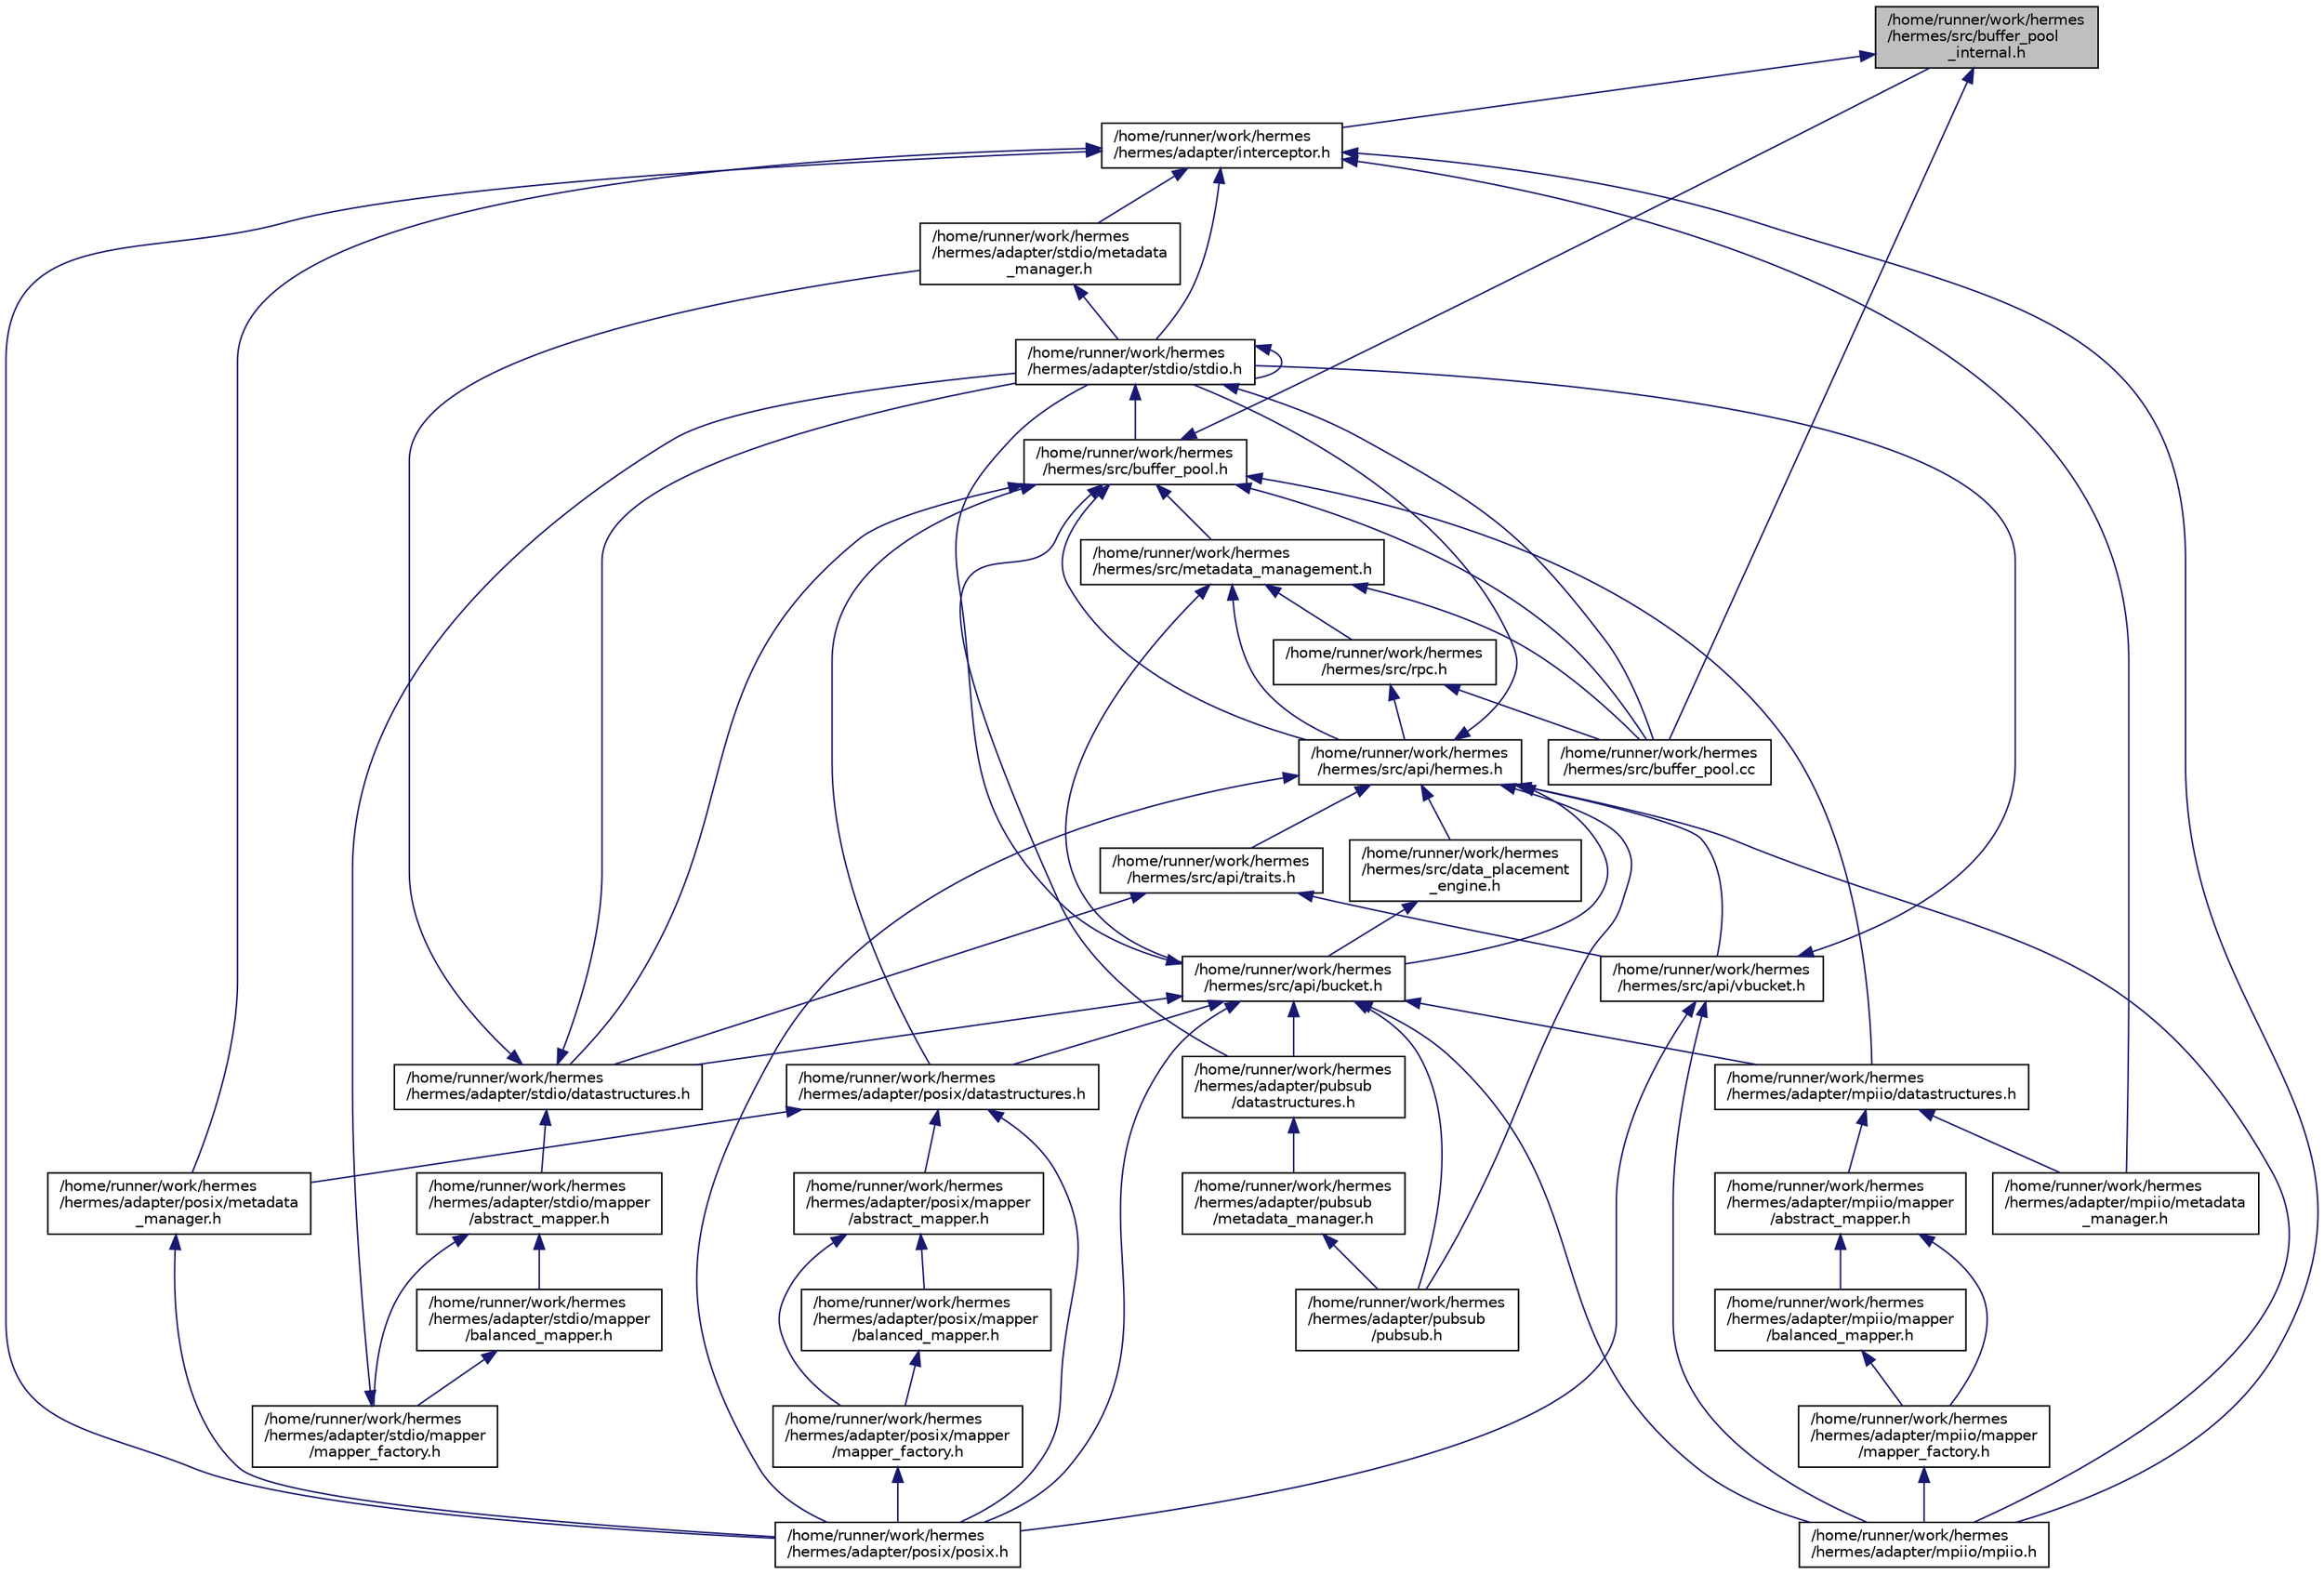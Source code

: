 digraph "/home/runner/work/hermes/hermes/src/buffer_pool_internal.h"
{
 // LATEX_PDF_SIZE
  edge [fontname="Helvetica",fontsize="10",labelfontname="Helvetica",labelfontsize="10"];
  node [fontname="Helvetica",fontsize="10",shape=record];
  Node1 [label="/home/runner/work/hermes\l/hermes/src/buffer_pool\l_internal.h",height=0.2,width=0.4,color="black", fillcolor="grey75", style="filled", fontcolor="black",tooltip=" "];
  Node1 -> Node2 [dir="back",color="midnightblue",fontsize="10",style="solid",fontname="Helvetica"];
  Node2 [label="/home/runner/work/hermes\l/hermes/adapter/interceptor.h",height=0.2,width=0.4,color="black", fillcolor="white", style="filled",URL="$interceptor_8h_source.html",tooltip=" "];
  Node2 -> Node3 [dir="back",color="midnightblue",fontsize="10",style="solid",fontname="Helvetica"];
  Node3 [label="/home/runner/work/hermes\l/hermes/adapter/mpiio/metadata\l_manager.h",height=0.2,width=0.4,color="black", fillcolor="white", style="filled",URL="$mpiio_2metadata__manager_8h_source.html",tooltip=" "];
  Node2 -> Node4 [dir="back",color="midnightblue",fontsize="10",style="solid",fontname="Helvetica"];
  Node4 [label="/home/runner/work/hermes\l/hermes/adapter/mpiio/mpiio.h",height=0.2,width=0.4,color="black", fillcolor="white", style="filled",URL="$mpiio_8h_source.html",tooltip=" "];
  Node2 -> Node5 [dir="back",color="midnightblue",fontsize="10",style="solid",fontname="Helvetica"];
  Node5 [label="/home/runner/work/hermes\l/hermes/adapter/posix/metadata\l_manager.h",height=0.2,width=0.4,color="black", fillcolor="white", style="filled",URL="$posix_2metadata__manager_8h_source.html",tooltip=" "];
  Node5 -> Node6 [dir="back",color="midnightblue",fontsize="10",style="solid",fontname="Helvetica"];
  Node6 [label="/home/runner/work/hermes\l/hermes/adapter/posix/posix.h",height=0.2,width=0.4,color="black", fillcolor="white", style="filled",URL="$posix_8h_source.html",tooltip=" "];
  Node2 -> Node6 [dir="back",color="midnightblue",fontsize="10",style="solid",fontname="Helvetica"];
  Node2 -> Node7 [dir="back",color="midnightblue",fontsize="10",style="solid",fontname="Helvetica"];
  Node7 [label="/home/runner/work/hermes\l/hermes/adapter/stdio/metadata\l_manager.h",height=0.2,width=0.4,color="black", fillcolor="white", style="filled",URL="$stdio_2metadata__manager_8h_source.html",tooltip=" "];
  Node7 -> Node8 [dir="back",color="midnightblue",fontsize="10",style="solid",fontname="Helvetica"];
  Node8 [label="/home/runner/work/hermes\l/hermes/adapter/stdio/stdio.h",height=0.2,width=0.4,color="black", fillcolor="white", style="filled",URL="$stdio_8h_source.html",tooltip=" "];
  Node8 -> Node8 [dir="back",color="midnightblue",fontsize="10",style="solid",fontname="Helvetica"];
  Node8 -> Node9 [dir="back",color="midnightblue",fontsize="10",style="solid",fontname="Helvetica"];
  Node9 [label="/home/runner/work/hermes\l/hermes/src/buffer_pool.h",height=0.2,width=0.4,color="black", fillcolor="white", style="filled",URL="$buffer__pool_8h.html",tooltip=" "];
  Node9 -> Node10 [dir="back",color="midnightblue",fontsize="10",style="solid",fontname="Helvetica"];
  Node10 [label="/home/runner/work/hermes\l/hermes/adapter/mpiio/datastructures.h",height=0.2,width=0.4,color="black", fillcolor="white", style="filled",URL="$mpiio_2datastructures_8h_source.html",tooltip=" "];
  Node10 -> Node11 [dir="back",color="midnightblue",fontsize="10",style="solid",fontname="Helvetica"];
  Node11 [label="/home/runner/work/hermes\l/hermes/adapter/mpiio/mapper\l/abstract_mapper.h",height=0.2,width=0.4,color="black", fillcolor="white", style="filled",URL="$mpiio_2mapper_2abstract__mapper_8h_source.html",tooltip=" "];
  Node11 -> Node12 [dir="back",color="midnightblue",fontsize="10",style="solid",fontname="Helvetica"];
  Node12 [label="/home/runner/work/hermes\l/hermes/adapter/mpiio/mapper\l/balanced_mapper.h",height=0.2,width=0.4,color="black", fillcolor="white", style="filled",URL="$mpiio_2mapper_2balanced__mapper_8h_source.html",tooltip=" "];
  Node12 -> Node13 [dir="back",color="midnightblue",fontsize="10",style="solid",fontname="Helvetica"];
  Node13 [label="/home/runner/work/hermes\l/hermes/adapter/mpiio/mapper\l/mapper_factory.h",height=0.2,width=0.4,color="black", fillcolor="white", style="filled",URL="$mpiio_2mapper_2mapper__factory_8h_source.html",tooltip=" "];
  Node13 -> Node4 [dir="back",color="midnightblue",fontsize="10",style="solid",fontname="Helvetica"];
  Node11 -> Node13 [dir="back",color="midnightblue",fontsize="10",style="solid",fontname="Helvetica"];
  Node10 -> Node3 [dir="back",color="midnightblue",fontsize="10",style="solid",fontname="Helvetica"];
  Node9 -> Node14 [dir="back",color="midnightblue",fontsize="10",style="solid",fontname="Helvetica"];
  Node14 [label="/home/runner/work/hermes\l/hermes/adapter/posix/datastructures.h",height=0.2,width=0.4,color="black", fillcolor="white", style="filled",URL="$posix_2datastructures_8h_source.html",tooltip=" "];
  Node14 -> Node15 [dir="back",color="midnightblue",fontsize="10",style="solid",fontname="Helvetica"];
  Node15 [label="/home/runner/work/hermes\l/hermes/adapter/posix/mapper\l/abstract_mapper.h",height=0.2,width=0.4,color="black", fillcolor="white", style="filled",URL="$posix_2mapper_2abstract__mapper_8h_source.html",tooltip=" "];
  Node15 -> Node16 [dir="back",color="midnightblue",fontsize="10",style="solid",fontname="Helvetica"];
  Node16 [label="/home/runner/work/hermes\l/hermes/adapter/posix/mapper\l/balanced_mapper.h",height=0.2,width=0.4,color="black", fillcolor="white", style="filled",URL="$posix_2mapper_2balanced__mapper_8h_source.html",tooltip=" "];
  Node16 -> Node17 [dir="back",color="midnightblue",fontsize="10",style="solid",fontname="Helvetica"];
  Node17 [label="/home/runner/work/hermes\l/hermes/adapter/posix/mapper\l/mapper_factory.h",height=0.2,width=0.4,color="black", fillcolor="white", style="filled",URL="$posix_2mapper_2mapper__factory_8h_source.html",tooltip=" "];
  Node17 -> Node6 [dir="back",color="midnightblue",fontsize="10",style="solid",fontname="Helvetica"];
  Node15 -> Node17 [dir="back",color="midnightblue",fontsize="10",style="solid",fontname="Helvetica"];
  Node14 -> Node5 [dir="back",color="midnightblue",fontsize="10",style="solid",fontname="Helvetica"];
  Node14 -> Node6 [dir="back",color="midnightblue",fontsize="10",style="solid",fontname="Helvetica"];
  Node9 -> Node18 [dir="back",color="midnightblue",fontsize="10",style="solid",fontname="Helvetica"];
  Node18 [label="/home/runner/work/hermes\l/hermes/adapter/pubsub\l/datastructures.h",height=0.2,width=0.4,color="black", fillcolor="white", style="filled",URL="$pubsub_2datastructures_8h_source.html",tooltip=" "];
  Node18 -> Node19 [dir="back",color="midnightblue",fontsize="10",style="solid",fontname="Helvetica"];
  Node19 [label="/home/runner/work/hermes\l/hermes/adapter/pubsub\l/metadata_manager.h",height=0.2,width=0.4,color="black", fillcolor="white", style="filled",URL="$pubsub_2metadata__manager_8h_source.html",tooltip=" "];
  Node19 -> Node20 [dir="back",color="midnightblue",fontsize="10",style="solid",fontname="Helvetica"];
  Node20 [label="/home/runner/work/hermes\l/hermes/adapter/pubsub\l/pubsub.h",height=0.2,width=0.4,color="black", fillcolor="white", style="filled",URL="$pubsub_8h_source.html",tooltip=" "];
  Node9 -> Node21 [dir="back",color="midnightblue",fontsize="10",style="solid",fontname="Helvetica"];
  Node21 [label="/home/runner/work/hermes\l/hermes/adapter/stdio/datastructures.h",height=0.2,width=0.4,color="black", fillcolor="white", style="filled",URL="$stdio_2datastructures_8h_source.html",tooltip=" "];
  Node21 -> Node22 [dir="back",color="midnightblue",fontsize="10",style="solid",fontname="Helvetica"];
  Node22 [label="/home/runner/work/hermes\l/hermes/adapter/stdio/mapper\l/abstract_mapper.h",height=0.2,width=0.4,color="black", fillcolor="white", style="filled",URL="$stdio_2mapper_2abstract__mapper_8h_source.html",tooltip=" "];
  Node22 -> Node23 [dir="back",color="midnightblue",fontsize="10",style="solid",fontname="Helvetica"];
  Node23 [label="/home/runner/work/hermes\l/hermes/adapter/stdio/mapper\l/balanced_mapper.h",height=0.2,width=0.4,color="black", fillcolor="white", style="filled",URL="$stdio_2mapper_2balanced__mapper_8h_source.html",tooltip=" "];
  Node23 -> Node24 [dir="back",color="midnightblue",fontsize="10",style="solid",fontname="Helvetica"];
  Node24 [label="/home/runner/work/hermes\l/hermes/adapter/stdio/mapper\l/mapper_factory.h",height=0.2,width=0.4,color="black", fillcolor="white", style="filled",URL="$stdio_2mapper_2mapper__factory_8h_source.html",tooltip=" "];
  Node24 -> Node8 [dir="back",color="midnightblue",fontsize="10",style="solid",fontname="Helvetica"];
  Node22 -> Node24 [dir="back",color="midnightblue",fontsize="10",style="solid",fontname="Helvetica"];
  Node21 -> Node7 [dir="back",color="midnightblue",fontsize="10",style="solid",fontname="Helvetica"];
  Node21 -> Node8 [dir="back",color="midnightblue",fontsize="10",style="solid",fontname="Helvetica"];
  Node9 -> Node25 [dir="back",color="midnightblue",fontsize="10",style="solid",fontname="Helvetica"];
  Node25 [label="/home/runner/work/hermes\l/hermes/src/api/hermes.h",height=0.2,width=0.4,color="black", fillcolor="white", style="filled",URL="$hermes_8h_source.html",tooltip=" "];
  Node25 -> Node4 [dir="back",color="midnightblue",fontsize="10",style="solid",fontname="Helvetica"];
  Node25 -> Node6 [dir="back",color="midnightblue",fontsize="10",style="solid",fontname="Helvetica"];
  Node25 -> Node20 [dir="back",color="midnightblue",fontsize="10",style="solid",fontname="Helvetica"];
  Node25 -> Node8 [dir="back",color="midnightblue",fontsize="10",style="solid",fontname="Helvetica"];
  Node25 -> Node26 [dir="back",color="midnightblue",fontsize="10",style="solid",fontname="Helvetica"];
  Node26 [label="/home/runner/work/hermes\l/hermes/src/api/bucket.h",height=0.2,width=0.4,color="black", fillcolor="white", style="filled",URL="$bucket_8h_source.html",tooltip=" "];
  Node26 -> Node10 [dir="back",color="midnightblue",fontsize="10",style="solid",fontname="Helvetica"];
  Node26 -> Node4 [dir="back",color="midnightblue",fontsize="10",style="solid",fontname="Helvetica"];
  Node26 -> Node14 [dir="back",color="midnightblue",fontsize="10",style="solid",fontname="Helvetica"];
  Node26 -> Node6 [dir="back",color="midnightblue",fontsize="10",style="solid",fontname="Helvetica"];
  Node26 -> Node18 [dir="back",color="midnightblue",fontsize="10",style="solid",fontname="Helvetica"];
  Node26 -> Node20 [dir="back",color="midnightblue",fontsize="10",style="solid",fontname="Helvetica"];
  Node26 -> Node21 [dir="back",color="midnightblue",fontsize="10",style="solid",fontname="Helvetica"];
  Node26 -> Node8 [dir="back",color="midnightblue",fontsize="10",style="solid",fontname="Helvetica"];
  Node25 -> Node27 [dir="back",color="midnightblue",fontsize="10",style="solid",fontname="Helvetica"];
  Node27 [label="/home/runner/work/hermes\l/hermes/src/api/traits.h",height=0.2,width=0.4,color="black", fillcolor="white", style="filled",URL="$traits_8h_source.html",tooltip=" "];
  Node27 -> Node21 [dir="back",color="midnightblue",fontsize="10",style="solid",fontname="Helvetica"];
  Node27 -> Node28 [dir="back",color="midnightblue",fontsize="10",style="solid",fontname="Helvetica"];
  Node28 [label="/home/runner/work/hermes\l/hermes/src/api/vbucket.h",height=0.2,width=0.4,color="black", fillcolor="white", style="filled",URL="$vbucket_8h_source.html",tooltip=" "];
  Node28 -> Node4 [dir="back",color="midnightblue",fontsize="10",style="solid",fontname="Helvetica"];
  Node28 -> Node6 [dir="back",color="midnightblue",fontsize="10",style="solid",fontname="Helvetica"];
  Node28 -> Node8 [dir="back",color="midnightblue",fontsize="10",style="solid",fontname="Helvetica"];
  Node25 -> Node28 [dir="back",color="midnightblue",fontsize="10",style="solid",fontname="Helvetica"];
  Node25 -> Node29 [dir="back",color="midnightblue",fontsize="10",style="solid",fontname="Helvetica"];
  Node29 [label="/home/runner/work/hermes\l/hermes/src/data_placement\l_engine.h",height=0.2,width=0.4,color="black", fillcolor="white", style="filled",URL="$data__placement__engine_8h_source.html",tooltip=" "];
  Node29 -> Node26 [dir="back",color="midnightblue",fontsize="10",style="solid",fontname="Helvetica"];
  Node9 -> Node30 [dir="back",color="midnightblue",fontsize="10",style="solid",fontname="Helvetica"];
  Node30 [label="/home/runner/work/hermes\l/hermes/src/buffer_pool.cc",height=0.2,width=0.4,color="black", fillcolor="white", style="filled",URL="$buffer__pool_8cc.html",tooltip=" "];
  Node9 -> Node1 [dir="back",color="midnightblue",fontsize="10",style="solid",fontname="Helvetica"];
  Node9 -> Node31 [dir="back",color="midnightblue",fontsize="10",style="solid",fontname="Helvetica"];
  Node31 [label="/home/runner/work/hermes\l/hermes/src/metadata_management.h",height=0.2,width=0.4,color="black", fillcolor="white", style="filled",URL="$metadata__management_8h_source.html",tooltip=" "];
  Node31 -> Node25 [dir="back",color="midnightblue",fontsize="10",style="solid",fontname="Helvetica"];
  Node31 -> Node26 [dir="back",color="midnightblue",fontsize="10",style="solid",fontname="Helvetica"];
  Node31 -> Node30 [dir="back",color="midnightblue",fontsize="10",style="solid",fontname="Helvetica"];
  Node31 -> Node32 [dir="back",color="midnightblue",fontsize="10",style="solid",fontname="Helvetica"];
  Node32 [label="/home/runner/work/hermes\l/hermes/src/rpc.h",height=0.2,width=0.4,color="black", fillcolor="white", style="filled",URL="$rpc_8h_source.html",tooltip=" "];
  Node32 -> Node25 [dir="back",color="midnightblue",fontsize="10",style="solid",fontname="Helvetica"];
  Node32 -> Node30 [dir="back",color="midnightblue",fontsize="10",style="solid",fontname="Helvetica"];
  Node8 -> Node30 [dir="back",color="midnightblue",fontsize="10",style="solid",fontname="Helvetica"];
  Node2 -> Node8 [dir="back",color="midnightblue",fontsize="10",style="solid",fontname="Helvetica"];
  Node1 -> Node30 [dir="back",color="midnightblue",fontsize="10",style="solid",fontname="Helvetica"];
}
